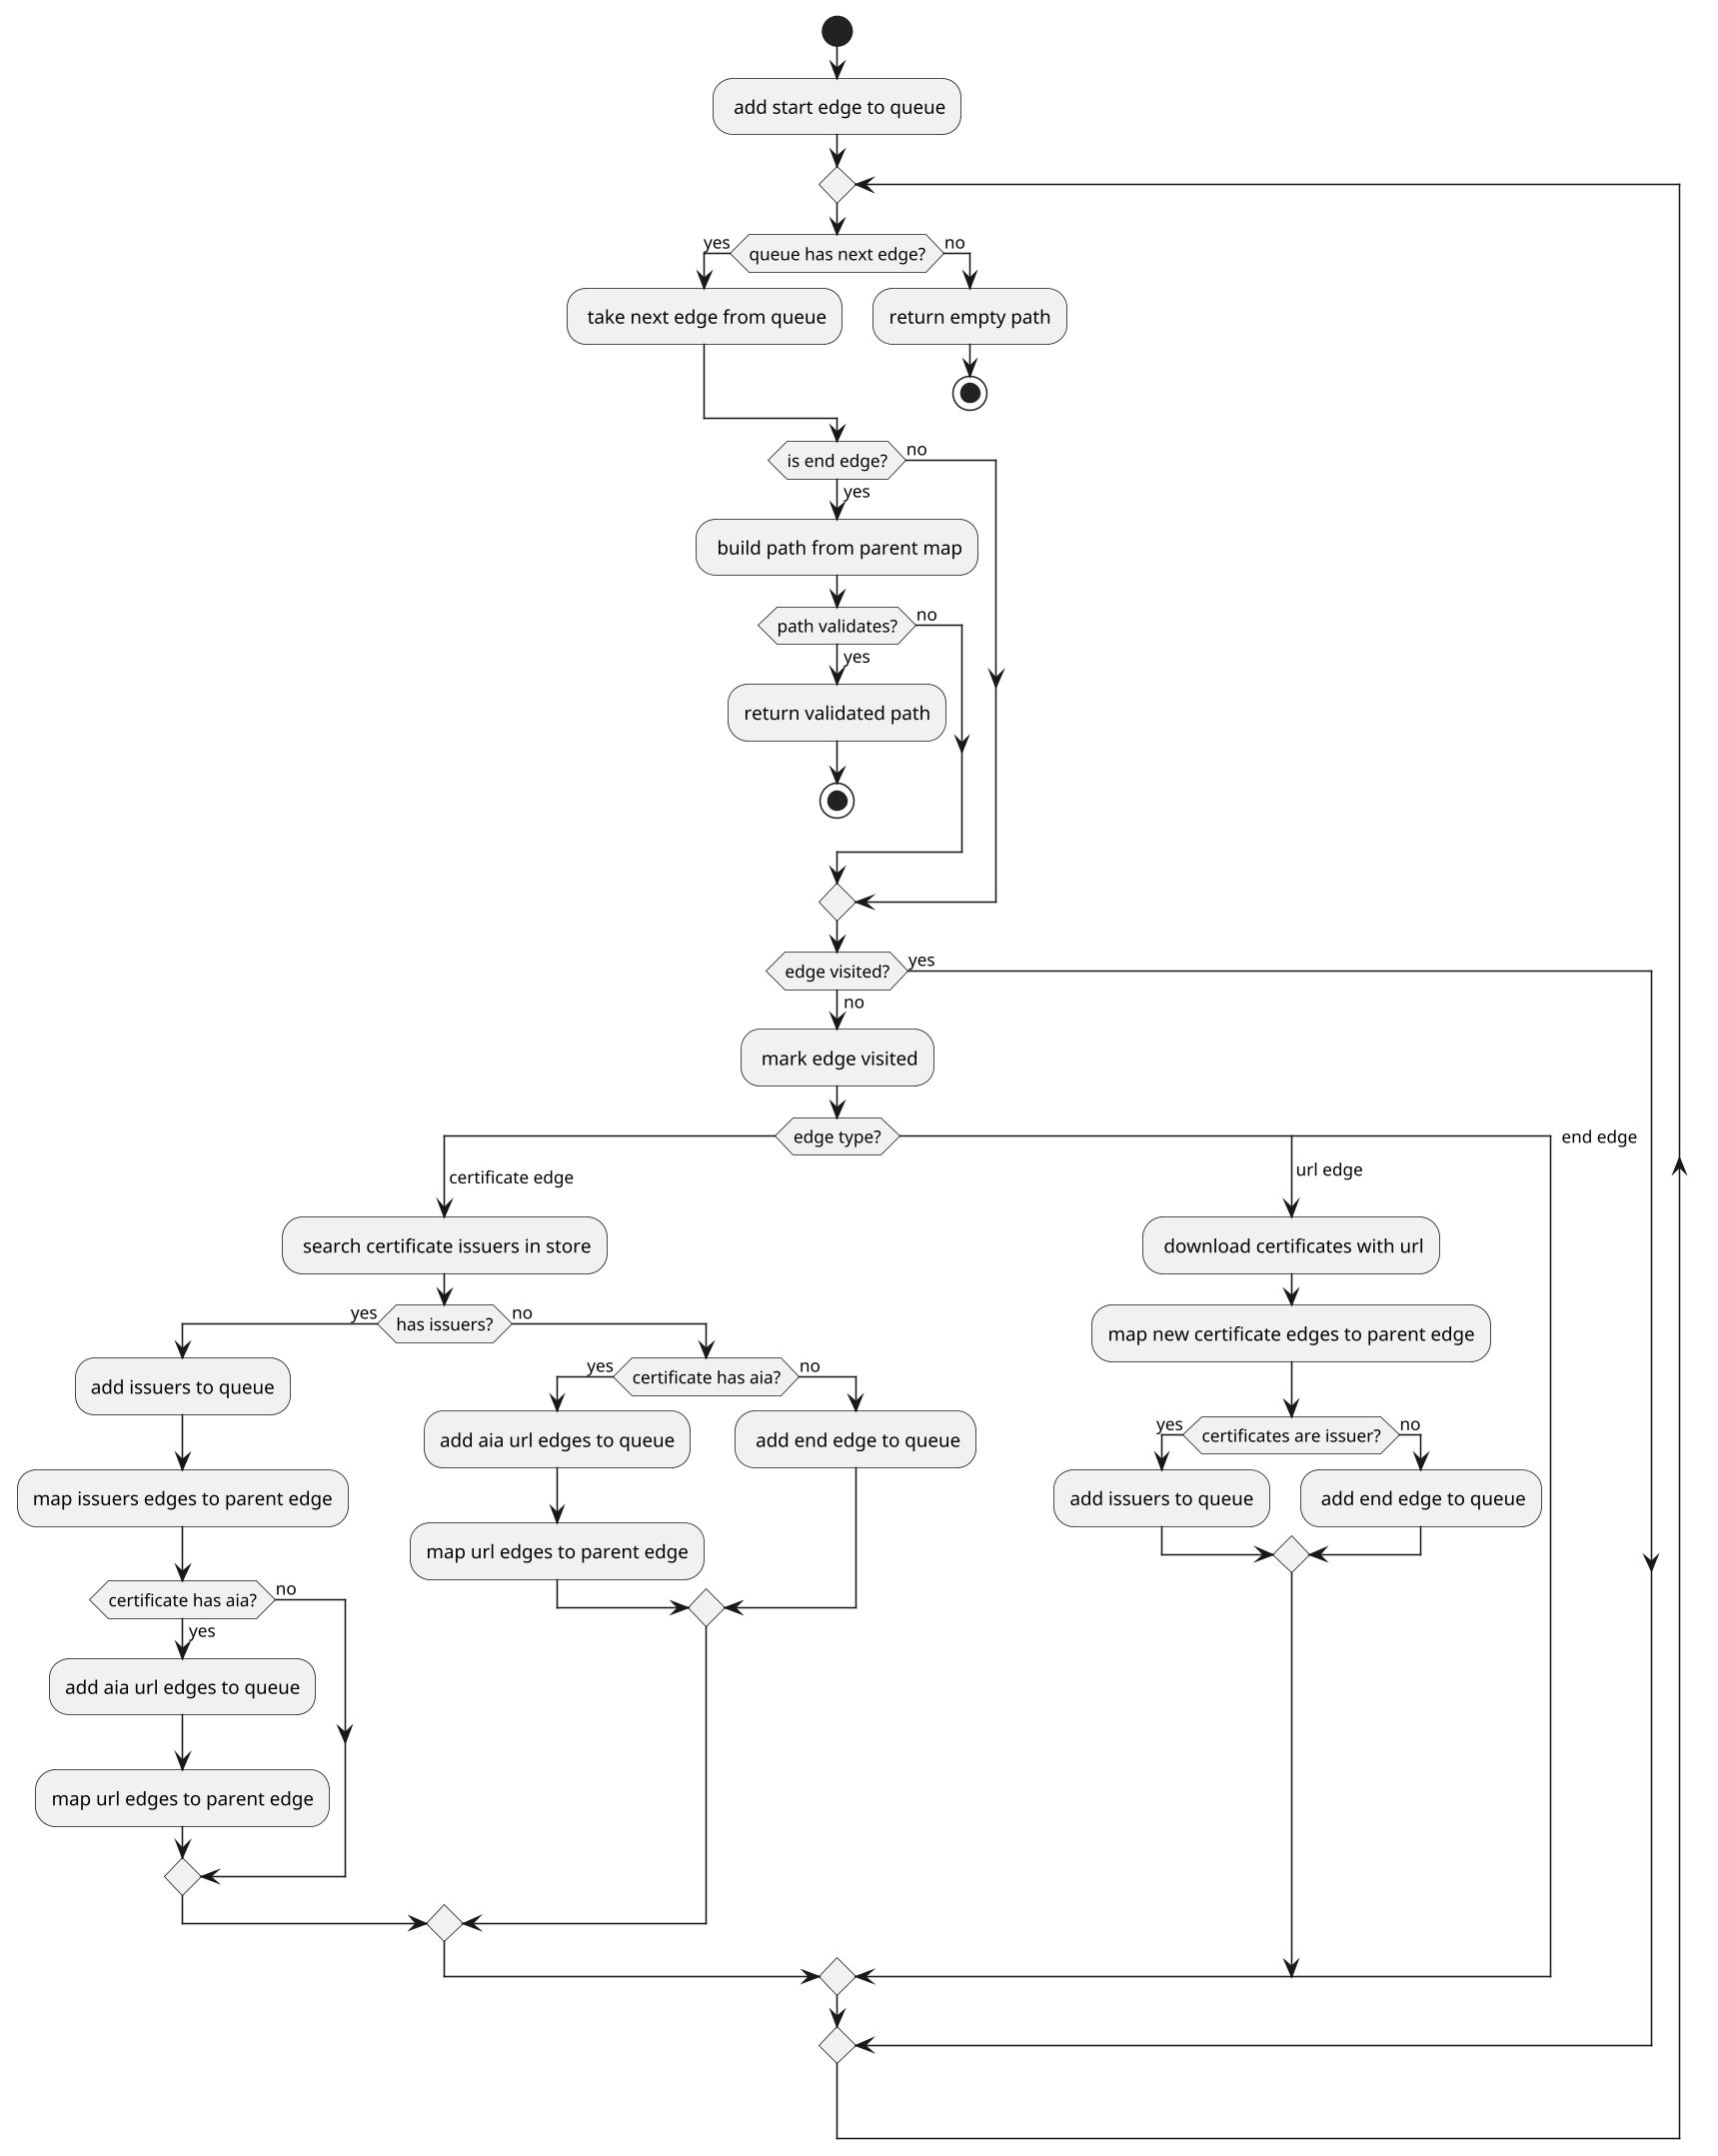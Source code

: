 @startuml

skinparam dpi 150

start

: add start edge to queue;

repeat
    if (queue has next edge?) then (yes)
        : take next edge from queue;
    else (no)
        :return empty path;
        stop;
    endif

    if (is end edge?) then (yes)
        : build path from parent map;
        if (path validates?) then (yes)
            :return validated path;
            stop;
        else (no)
        endif
    else (no)
    endif

    if (edge visited?) then (yes)
    else (no)
        : mark edge visited;

        switch (edge type?)
            case ( certificate edge )
                : search certificate issuers in store;
                if (has issuers?) then (yes)
                    :add issuers to queue;
                    :map issuers edges to parent edge;
                    if (certificate has aia?) then (yes)
                        :add aia url edges to queue;
                        :map url edges to parent edge;
                    else (no)
                    endif
                else (no)
                    if (certificate has aia?) then (yes)
                        :add aia url edges to queue;
                        :map url edges to parent edge;
                    else (no)
                        : add end edge to queue;
                    endif
                endif
            case ( url edge )
                : download certificates with url;
                :map new certificate edges to parent edge;
                if (certificates are issuer?) then (yes)
                    :add issuers to queue;
                else (no)
                    : add end edge to queue;
                endif
            case ( end edge )
        endswitch


    endif
repeat while




@enduml

